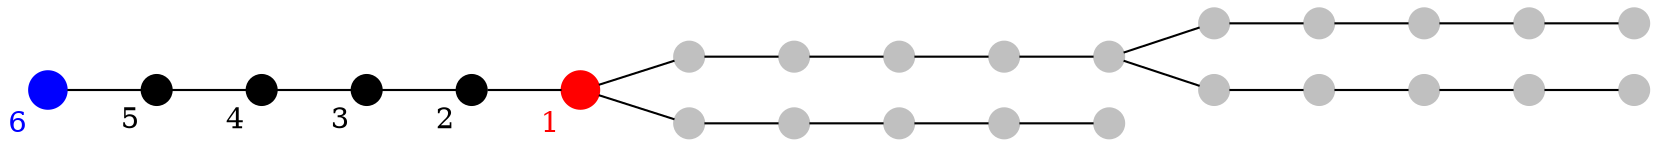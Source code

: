 Digraph G{
    node [shape=point, fontcolor=Black, color=Black, width=0.2]; // use box for everything
    edge [arrowhead=none, splines=false];
    forcelabels=true;

    N0   [xlabel="1", color=Red, fontcolor=Red, width=0.25]
    s1_4 [xlabel="2"]
    s1_3 [xlabel="3"]
    s1_2 [xlabel="4"]
    s1_1 [xlabel="5"]

    N1   [xlabel="6", color=Blue, fontcolor=Blue, width=0.25]

    node [shape=point, fontcolor=Black, color=gray, width=0.2]; // use box for everything
    s2_1
    s2_2
    s2_3
    s2_4

    N2

    s3_1
    s3_2
    s3_3
    s3_4

    N3

    s4_1
    s4_2
    s4_3
    s4_4

    N4

    s5_1
    s5_2
    s5_3
    s5_4

    N5

    rankdir=LR;
    //N1 -> N0
    N1 -> s1_1
    s1_1 -> s1_2
    s1_2 -> s1_3
    s1_3 -> s1_4
    s1_4 -> N0
    //N0 -> N2
    N0 -> s2_1
    s2_1 -> s2_2
    s2_2 -> s2_3
    s2_3 -> s2_4
    s2_4 -> N2
    //N2 -> N3
    N2 -> s3_1
    s3_1 -> s3_2
    s3_2 -> s3_3
    s3_3 -> s3_4
    s3_4 -> N3
    //N2 -> N4
    N2 -> s4_1
    s4_1 -> s4_2
    s4_2 -> s4_3
    s4_3 -> s4_4
    s4_4 -> N4
    //N0 -> N5
    N0 -> s5_1
    s5_1 -> s5_2
    s5_2 -> s5_3
    s5_3 -> s5_4
    s5_4 -> N5
}

